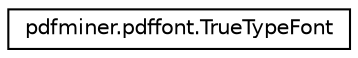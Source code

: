 digraph "Graphical Class Hierarchy"
{
 // LATEX_PDF_SIZE
  edge [fontname="Helvetica",fontsize="10",labelfontname="Helvetica",labelfontsize="10"];
  node [fontname="Helvetica",fontsize="10",shape=record];
  rankdir="LR";
  Node0 [label="pdfminer.pdffont.TrueTypeFont",height=0.2,width=0.4,color="black", fillcolor="white", style="filled",URL="$classpdfminer_1_1pdffont_1_1TrueTypeFont.html",tooltip=" "];
}
